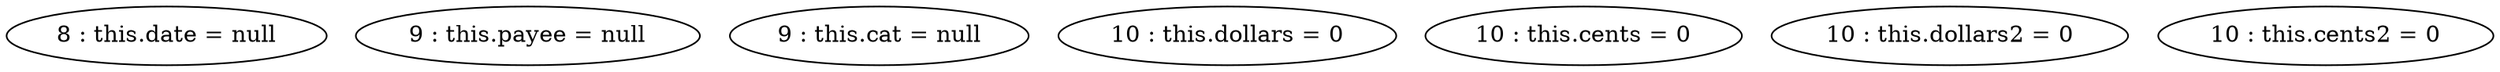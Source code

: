 digraph G {
"8 : this.date = null"
"9 : this.payee = null"
"9 : this.cat = null"
"10 : this.dollars = 0"
"10 : this.cents = 0"
"10 : this.dollars2 = 0"
"10 : this.cents2 = 0"
}